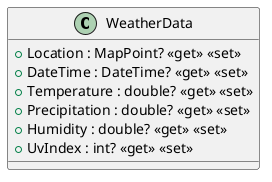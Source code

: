@startuml
class WeatherData {
    + Location : MapPoint? <<get>> <<set>>
    + DateTime : DateTime? <<get>> <<set>>
    + Temperature : double? <<get>> <<set>>
    + Precipitation : double? <<get>> <<set>>
    + Humidity : double? <<get>> <<set>>
    + UvIndex : int? <<get>> <<set>>
}
@enduml
